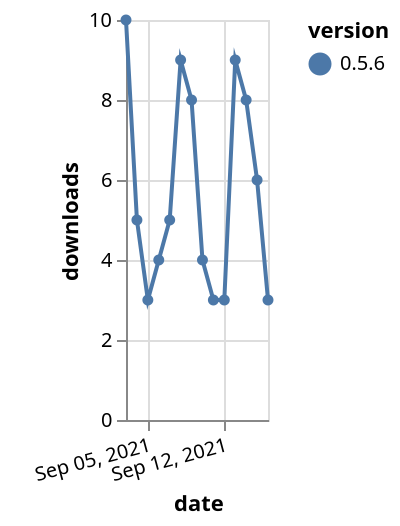 {"$schema": "https://vega.github.io/schema/vega-lite/v5.json", "description": "A simple bar chart with embedded data.", "data": {"values": [{"date": "2021-09-03", "total": 6687, "delta": 10, "version": "0.5.6"}, {"date": "2021-09-04", "total": 6692, "delta": 5, "version": "0.5.6"}, {"date": "2021-09-05", "total": 6695, "delta": 3, "version": "0.5.6"}, {"date": "2021-09-06", "total": 6699, "delta": 4, "version": "0.5.6"}, {"date": "2021-09-07", "total": 6704, "delta": 5, "version": "0.5.6"}, {"date": "2021-09-08", "total": 6713, "delta": 9, "version": "0.5.6"}, {"date": "2021-09-09", "total": 6721, "delta": 8, "version": "0.5.6"}, {"date": "2021-09-10", "total": 6725, "delta": 4, "version": "0.5.6"}, {"date": "2021-09-11", "total": 6728, "delta": 3, "version": "0.5.6"}, {"date": "2021-09-12", "total": 6731, "delta": 3, "version": "0.5.6"}, {"date": "2021-09-13", "total": 6740, "delta": 9, "version": "0.5.6"}, {"date": "2021-09-14", "total": 6748, "delta": 8, "version": "0.5.6"}, {"date": "2021-09-15", "total": 6754, "delta": 6, "version": "0.5.6"}, {"date": "2021-09-16", "total": 6757, "delta": 3, "version": "0.5.6"}]}, "width": "container", "mark": {"type": "line", "point": {"filled": true}}, "encoding": {"x": {"field": "date", "type": "temporal", "timeUnit": "yearmonthdate", "title": "date", "axis": {"labelAngle": -15}}, "y": {"field": "delta", "type": "quantitative", "title": "downloads"}, "color": {"field": "version", "type": "nominal"}, "tooltip": {"field": "delta"}}}